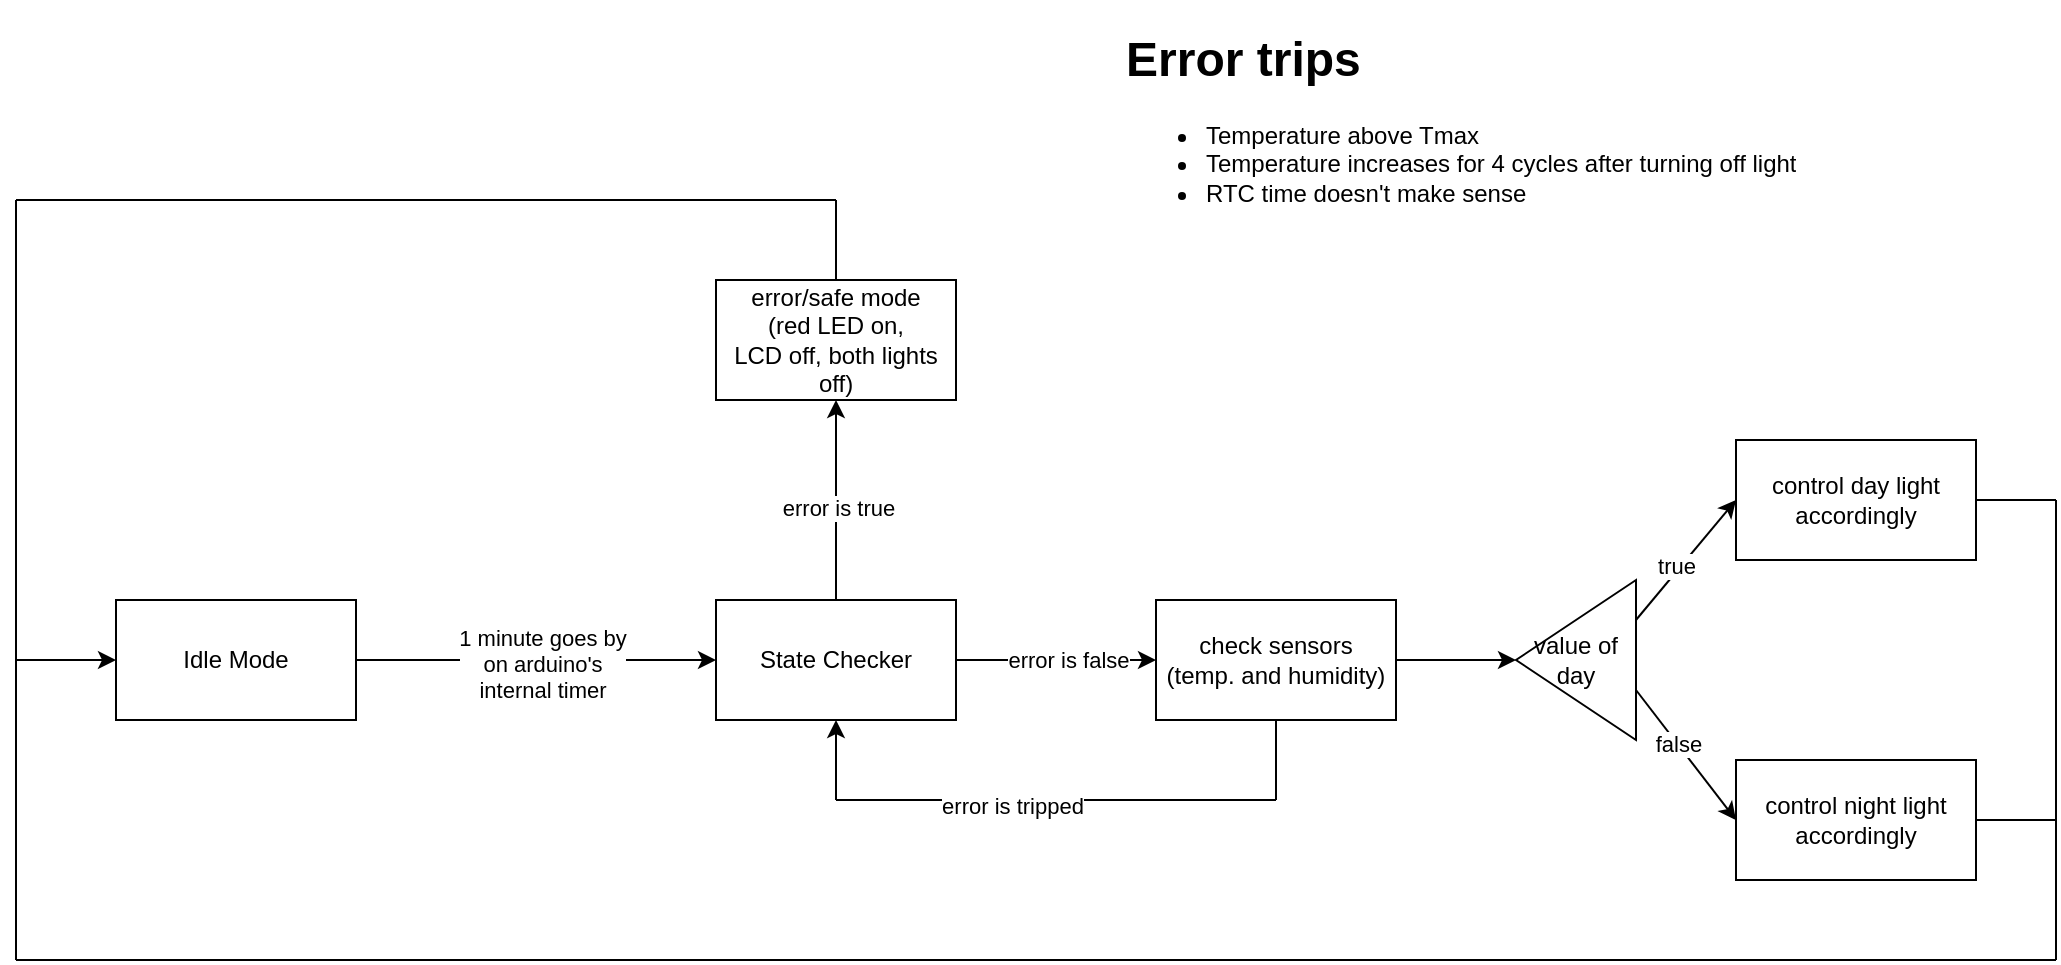 <mxfile version="21.7.2" type="device">
  <diagram name="Page-1" id="MX6t1q8V2ASRTU7x0Ojd">
    <mxGraphModel dx="1274" dy="710" grid="1" gridSize="10" guides="1" tooltips="1" connect="1" arrows="1" fold="1" page="1" pageScale="1" pageWidth="1100" pageHeight="800" math="0" shadow="0">
      <root>
        <mxCell id="0" />
        <mxCell id="1" parent="0" />
        <mxCell id="Ib27tTppdgd0-Q5qJbRp-1" value="Idle Mode" style="rounded=0;whiteSpace=wrap;html=1;" vertex="1" parent="1">
          <mxGeometry x="90" y="340" width="120" height="60" as="geometry" />
        </mxCell>
        <mxCell id="Ib27tTppdgd0-Q5qJbRp-2" value="State Checker" style="rounded=0;whiteSpace=wrap;html=1;" vertex="1" parent="1">
          <mxGeometry x="390" y="340" width="120" height="60" as="geometry" />
        </mxCell>
        <mxCell id="Ib27tTppdgd0-Q5qJbRp-3" value="" style="endArrow=classic;html=1;rounded=0;exitX=1;exitY=0.5;exitDx=0;exitDy=0;entryX=0;entryY=0.5;entryDx=0;entryDy=0;" edge="1" parent="1" source="Ib27tTppdgd0-Q5qJbRp-1" target="Ib27tTppdgd0-Q5qJbRp-2">
          <mxGeometry width="50" height="50" relative="1" as="geometry">
            <mxPoint x="400" y="400" as="sourcePoint" />
            <mxPoint x="450" y="350" as="targetPoint" />
          </mxGeometry>
        </mxCell>
        <mxCell id="Ib27tTppdgd0-Q5qJbRp-4" value="1 minute goes by&lt;br&gt;on arduino&#39;s&lt;br&gt;internal timer" style="edgeLabel;html=1;align=center;verticalAlign=middle;resizable=0;points=[];" vertex="1" connectable="0" parent="Ib27tTppdgd0-Q5qJbRp-3">
          <mxGeometry x="0.027" y="-2" relative="1" as="geometry">
            <mxPoint as="offset" />
          </mxGeometry>
        </mxCell>
        <mxCell id="Ib27tTppdgd0-Q5qJbRp-5" value="" style="endArrow=classic;html=1;rounded=0;exitX=1;exitY=0.5;exitDx=0;exitDy=0;entryX=0;entryY=0.5;entryDx=0;entryDy=0;" edge="1" parent="1" source="Ib27tTppdgd0-Q5qJbRp-2" target="Ib27tTppdgd0-Q5qJbRp-12">
          <mxGeometry width="50" height="50" relative="1" as="geometry">
            <mxPoint x="400" y="420" as="sourcePoint" />
            <mxPoint x="580" y="420" as="targetPoint" />
          </mxGeometry>
        </mxCell>
        <mxCell id="Ib27tTppdgd0-Q5qJbRp-6" value="error is false" style="edgeLabel;html=1;align=center;verticalAlign=middle;resizable=0;points=[];" vertex="1" connectable="0" parent="Ib27tTppdgd0-Q5qJbRp-5">
          <mxGeometry x="0.123" relative="1" as="geometry">
            <mxPoint as="offset" />
          </mxGeometry>
        </mxCell>
        <mxCell id="Ib27tTppdgd0-Q5qJbRp-12" value="check sensors &lt;br&gt;(temp. and humidity)" style="rounded=0;whiteSpace=wrap;html=1;" vertex="1" parent="1">
          <mxGeometry x="610" y="340" width="120" height="60" as="geometry" />
        </mxCell>
        <mxCell id="Ib27tTppdgd0-Q5qJbRp-13" value="" style="group" vertex="1" connectable="0" parent="1">
          <mxGeometry x="790" y="330" width="60" height="80" as="geometry" />
        </mxCell>
        <mxCell id="Ib27tTppdgd0-Q5qJbRp-8" value="" style="triangle;whiteSpace=wrap;html=1;rotation=-180;direction=east;" vertex="1" parent="Ib27tTppdgd0-Q5qJbRp-13">
          <mxGeometry width="60" height="80" as="geometry" />
        </mxCell>
        <mxCell id="Ib27tTppdgd0-Q5qJbRp-9" value="value of&lt;br&gt;day" style="text;html=1;strokeColor=none;fillColor=none;align=center;verticalAlign=middle;whiteSpace=wrap;rounded=0;" vertex="1" parent="Ib27tTppdgd0-Q5qJbRp-13">
          <mxGeometry y="25" width="60" height="30" as="geometry" />
        </mxCell>
        <mxCell id="Ib27tTppdgd0-Q5qJbRp-14" value="" style="endArrow=none;html=1;rounded=0;exitX=0.5;exitY=1;exitDx=0;exitDy=0;" edge="1" parent="1" source="Ib27tTppdgd0-Q5qJbRp-12">
          <mxGeometry width="50" height="50" relative="1" as="geometry">
            <mxPoint x="570" y="340" as="sourcePoint" />
            <mxPoint x="670" y="440" as="targetPoint" />
          </mxGeometry>
        </mxCell>
        <mxCell id="Ib27tTppdgd0-Q5qJbRp-15" value="" style="endArrow=none;html=1;rounded=0;" edge="1" parent="1">
          <mxGeometry width="50" height="50" relative="1" as="geometry">
            <mxPoint x="670" y="440" as="sourcePoint" />
            <mxPoint x="450" y="440" as="targetPoint" />
          </mxGeometry>
        </mxCell>
        <mxCell id="Ib27tTppdgd0-Q5qJbRp-17" value="error is tripped" style="edgeLabel;html=1;align=center;verticalAlign=middle;resizable=0;points=[];" vertex="1" connectable="0" parent="Ib27tTppdgd0-Q5qJbRp-15">
          <mxGeometry x="0.2" y="3" relative="1" as="geometry">
            <mxPoint as="offset" />
          </mxGeometry>
        </mxCell>
        <mxCell id="Ib27tTppdgd0-Q5qJbRp-16" value="" style="endArrow=classic;html=1;rounded=0;entryX=0.5;entryY=1;entryDx=0;entryDy=0;" edge="1" parent="1" target="Ib27tTppdgd0-Q5qJbRp-2">
          <mxGeometry width="50" height="50" relative="1" as="geometry">
            <mxPoint x="450" y="440" as="sourcePoint" />
            <mxPoint x="620" y="290" as="targetPoint" />
          </mxGeometry>
        </mxCell>
        <mxCell id="Ib27tTppdgd0-Q5qJbRp-18" value="error/safe mode&lt;br&gt;(red LED on,&lt;br&gt;LCD off, both lights&lt;br&gt;off)" style="rounded=0;whiteSpace=wrap;html=1;" vertex="1" parent="1">
          <mxGeometry x="390" y="180" width="120" height="60" as="geometry" />
        </mxCell>
        <mxCell id="Ib27tTppdgd0-Q5qJbRp-19" value="" style="endArrow=classic;html=1;rounded=0;exitX=0.5;exitY=0;exitDx=0;exitDy=0;entryX=0.5;entryY=1;entryDx=0;entryDy=0;" edge="1" parent="1" source="Ib27tTppdgd0-Q5qJbRp-2" target="Ib27tTppdgd0-Q5qJbRp-18">
          <mxGeometry width="50" height="50" relative="1" as="geometry">
            <mxPoint x="570" y="340" as="sourcePoint" />
            <mxPoint x="620" y="290" as="targetPoint" />
          </mxGeometry>
        </mxCell>
        <mxCell id="Ib27tTppdgd0-Q5qJbRp-20" value="error is true" style="edgeLabel;html=1;align=center;verticalAlign=middle;resizable=0;points=[];" vertex="1" connectable="0" parent="Ib27tTppdgd0-Q5qJbRp-19">
          <mxGeometry x="-0.08" y="-1" relative="1" as="geometry">
            <mxPoint as="offset" />
          </mxGeometry>
        </mxCell>
        <mxCell id="Ib27tTppdgd0-Q5qJbRp-21" value="" style="endArrow=classic;html=1;rounded=0;exitX=1;exitY=0.5;exitDx=0;exitDy=0;entryX=0;entryY=0.5;entryDx=0;entryDy=0;" edge="1" parent="1" source="Ib27tTppdgd0-Q5qJbRp-12" target="Ib27tTppdgd0-Q5qJbRp-9">
          <mxGeometry width="50" height="50" relative="1" as="geometry">
            <mxPoint x="570" y="340" as="sourcePoint" />
            <mxPoint x="620" y="290" as="targetPoint" />
          </mxGeometry>
        </mxCell>
        <mxCell id="Ib27tTppdgd0-Q5qJbRp-22" value="control day light&lt;br&gt;accordingly" style="rounded=0;whiteSpace=wrap;html=1;" vertex="1" parent="1">
          <mxGeometry x="900" y="260" width="120" height="60" as="geometry" />
        </mxCell>
        <mxCell id="Ib27tTppdgd0-Q5qJbRp-23" value="" style="endArrow=classic;html=1;rounded=0;exitX=0;exitY=0.75;exitDx=0;exitDy=0;entryX=0;entryY=0.5;entryDx=0;entryDy=0;" edge="1" parent="1" source="Ib27tTppdgd0-Q5qJbRp-8" target="Ib27tTppdgd0-Q5qJbRp-22">
          <mxGeometry width="50" height="50" relative="1" as="geometry">
            <mxPoint x="920" y="400" as="sourcePoint" />
            <mxPoint x="970" y="350" as="targetPoint" />
          </mxGeometry>
        </mxCell>
        <mxCell id="Ib27tTppdgd0-Q5qJbRp-24" value="true" style="edgeLabel;html=1;align=center;verticalAlign=middle;resizable=0;points=[];" vertex="1" connectable="0" parent="Ib27tTppdgd0-Q5qJbRp-23">
          <mxGeometry x="-0.141" y="2" relative="1" as="geometry">
            <mxPoint as="offset" />
          </mxGeometry>
        </mxCell>
        <mxCell id="Ib27tTppdgd0-Q5qJbRp-25" value="control night light&lt;br&gt;accordingly" style="rounded=0;whiteSpace=wrap;html=1;" vertex="1" parent="1">
          <mxGeometry x="900" y="420" width="120" height="60" as="geometry" />
        </mxCell>
        <mxCell id="Ib27tTppdgd0-Q5qJbRp-26" value="" style="endArrow=classic;html=1;rounded=0;exitX=1;exitY=1;exitDx=0;exitDy=0;entryX=0;entryY=0.5;entryDx=0;entryDy=0;" edge="1" parent="1" source="Ib27tTppdgd0-Q5qJbRp-9" target="Ib27tTppdgd0-Q5qJbRp-25">
          <mxGeometry width="50" height="50" relative="1" as="geometry">
            <mxPoint x="920" y="410" as="sourcePoint" />
            <mxPoint x="970" y="360" as="targetPoint" />
          </mxGeometry>
        </mxCell>
        <mxCell id="Ib27tTppdgd0-Q5qJbRp-28" value="false" style="edgeLabel;html=1;align=center;verticalAlign=middle;resizable=0;points=[];" vertex="1" connectable="0" parent="Ib27tTppdgd0-Q5qJbRp-26">
          <mxGeometry x="-0.166" relative="1" as="geometry">
            <mxPoint as="offset" />
          </mxGeometry>
        </mxCell>
        <mxCell id="Ib27tTppdgd0-Q5qJbRp-27" value="&lt;h1&gt;Error trips&lt;br&gt;&lt;/h1&gt;&lt;ul&gt;&lt;li&gt;Temperature above Tmax&lt;/li&gt;&lt;li&gt;Temperature increases for 4 cycles after turning off light&lt;/li&gt;&lt;li&gt;RTC time doesn&#39;t make sense&lt;br&gt;&lt;/li&gt;&lt;/ul&gt;&amp;nbsp;" style="text;html=1;strokeColor=none;fillColor=none;spacing=5;spacingTop=-20;whiteSpace=wrap;overflow=hidden;rounded=0;" vertex="1" parent="1">
          <mxGeometry x="590" y="50" width="400" height="120" as="geometry" />
        </mxCell>
        <mxCell id="Ib27tTppdgd0-Q5qJbRp-29" value="" style="endArrow=none;html=1;rounded=0;exitX=1;exitY=0.5;exitDx=0;exitDy=0;" edge="1" parent="1" source="Ib27tTppdgd0-Q5qJbRp-22">
          <mxGeometry width="50" height="50" relative="1" as="geometry">
            <mxPoint x="1030" y="330" as="sourcePoint" />
            <mxPoint x="1060" y="290" as="targetPoint" />
          </mxGeometry>
        </mxCell>
        <mxCell id="Ib27tTppdgd0-Q5qJbRp-30" value="" style="endArrow=none;html=1;rounded=0;" edge="1" parent="1">
          <mxGeometry width="50" height="50" relative="1" as="geometry">
            <mxPoint x="1060" y="290" as="sourcePoint" />
            <mxPoint x="1060" y="520" as="targetPoint" />
          </mxGeometry>
        </mxCell>
        <mxCell id="Ib27tTppdgd0-Q5qJbRp-31" value="" style="endArrow=none;html=1;rounded=0;exitX=1;exitY=0.5;exitDx=0;exitDy=0;" edge="1" parent="1" source="Ib27tTppdgd0-Q5qJbRp-25">
          <mxGeometry width="50" height="50" relative="1" as="geometry">
            <mxPoint x="1070" y="300" as="sourcePoint" />
            <mxPoint x="1060" y="450" as="targetPoint" />
          </mxGeometry>
        </mxCell>
        <mxCell id="Ib27tTppdgd0-Q5qJbRp-32" value="" style="endArrow=none;html=1;rounded=0;" edge="1" parent="1">
          <mxGeometry width="50" height="50" relative="1" as="geometry">
            <mxPoint x="1060" y="520" as="sourcePoint" />
            <mxPoint x="40" y="520" as="targetPoint" />
          </mxGeometry>
        </mxCell>
        <mxCell id="Ib27tTppdgd0-Q5qJbRp-33" value="" style="endArrow=none;html=1;rounded=0;" edge="1" parent="1">
          <mxGeometry width="50" height="50" relative="1" as="geometry">
            <mxPoint x="40" y="370" as="sourcePoint" />
            <mxPoint x="40" y="520" as="targetPoint" />
          </mxGeometry>
        </mxCell>
        <mxCell id="Ib27tTppdgd0-Q5qJbRp-35" value="" style="endArrow=classic;html=1;rounded=0;entryX=0;entryY=0.5;entryDx=0;entryDy=0;" edge="1" parent="1" target="Ib27tTppdgd0-Q5qJbRp-1">
          <mxGeometry width="50" height="50" relative="1" as="geometry">
            <mxPoint x="40" y="370" as="sourcePoint" />
            <mxPoint x="620" y="400" as="targetPoint" />
          </mxGeometry>
        </mxCell>
        <mxCell id="Ib27tTppdgd0-Q5qJbRp-36" value="" style="endArrow=none;html=1;rounded=0;exitX=0.5;exitY=0;exitDx=0;exitDy=0;" edge="1" parent="1" source="Ib27tTppdgd0-Q5qJbRp-18">
          <mxGeometry width="50" height="50" relative="1" as="geometry">
            <mxPoint x="570" y="450" as="sourcePoint" />
            <mxPoint x="450" y="140" as="targetPoint" />
          </mxGeometry>
        </mxCell>
        <mxCell id="Ib27tTppdgd0-Q5qJbRp-37" value="" style="endArrow=none;html=1;rounded=0;" edge="1" parent="1">
          <mxGeometry width="50" height="50" relative="1" as="geometry">
            <mxPoint x="40" y="140" as="sourcePoint" />
            <mxPoint x="450" y="140" as="targetPoint" />
          </mxGeometry>
        </mxCell>
        <mxCell id="Ib27tTppdgd0-Q5qJbRp-38" value="" style="endArrow=none;html=1;rounded=0;" edge="1" parent="1">
          <mxGeometry width="50" height="50" relative="1" as="geometry">
            <mxPoint x="40" y="140" as="sourcePoint" />
            <mxPoint x="40" y="370" as="targetPoint" />
          </mxGeometry>
        </mxCell>
      </root>
    </mxGraphModel>
  </diagram>
</mxfile>
